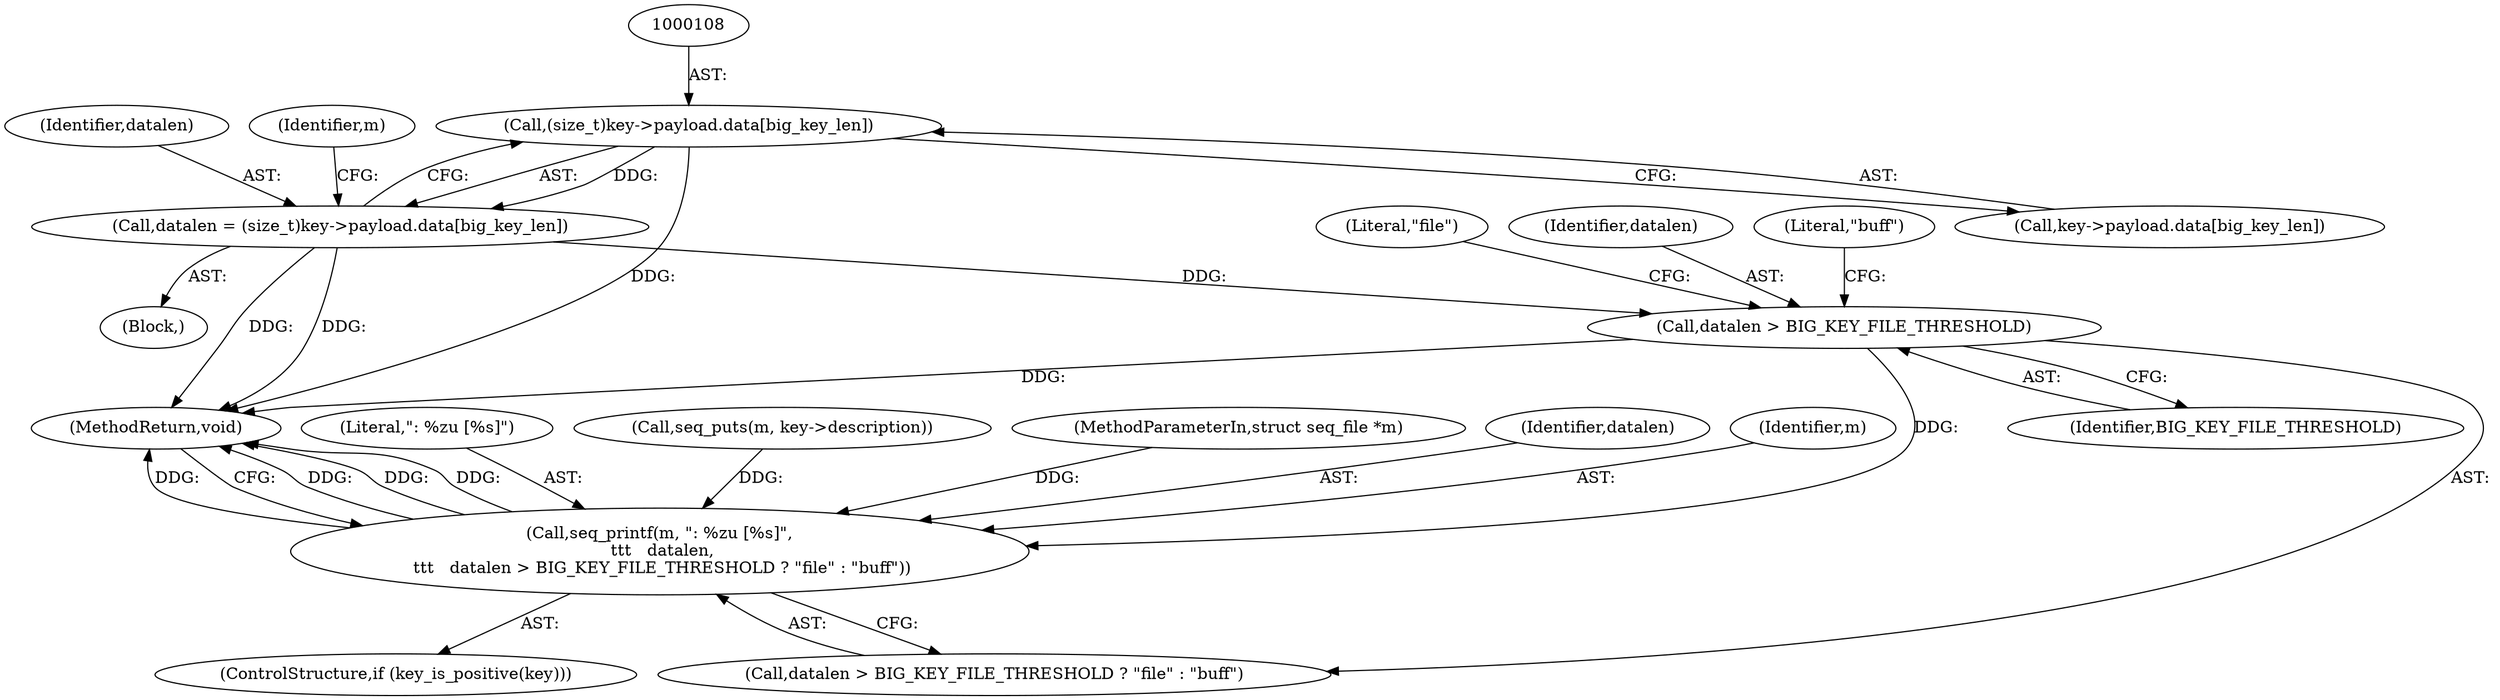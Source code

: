 digraph "0_linux_363b02dab09b3226f3bd1420dad9c72b79a42a76_0@array" {
"1000107" [label="(Call,(size_t)key->payload.data[big_key_len])"];
"1000105" [label="(Call,datalen = (size_t)key->payload.data[big_key_len])"];
"1000129" [label="(Call,datalen > BIG_KEY_FILE_THRESHOLD)"];
"1000124" [label="(Call,seq_printf(m, \": %zu [%s]\",\n \t\t\t   datalen,\n \t\t\t   datalen > BIG_KEY_FILE_THRESHOLD ? \"file\" : \"buff\"))"];
"1000121" [label="(ControlStructure,if (key_is_positive(key)))"];
"1000126" [label="(Literal,\": %zu [%s]\")"];
"1000124" [label="(Call,seq_printf(m, \": %zu [%s]\",\n \t\t\t   datalen,\n \t\t\t   datalen > BIG_KEY_FILE_THRESHOLD ? \"file\" : \"buff\"))"];
"1000107" [label="(Call,(size_t)key->payload.data[big_key_len])"];
"1000132" [label="(Literal,\"file\")"];
"1000106" [label="(Identifier,datalen)"];
"1000130" [label="(Identifier,datalen)"];
"1000103" [label="(Block,)"];
"1000105" [label="(Call,datalen = (size_t)key->payload.data[big_key_len])"];
"1000116" [label="(Call,seq_puts(m, key->description))"];
"1000129" [label="(Call,datalen > BIG_KEY_FILE_THRESHOLD)"];
"1000131" [label="(Identifier,BIG_KEY_FILE_THRESHOLD)"];
"1000102" [label="(MethodParameterIn,struct seq_file *m)"];
"1000133" [label="(Literal,\"buff\")"];
"1000117" [label="(Identifier,m)"];
"1000127" [label="(Identifier,datalen)"];
"1000109" [label="(Call,key->payload.data[big_key_len])"];
"1000125" [label="(Identifier,m)"];
"1000128" [label="(Call,datalen > BIG_KEY_FILE_THRESHOLD ? \"file\" : \"buff\")"];
"1000134" [label="(MethodReturn,void)"];
"1000107" -> "1000105"  [label="AST: "];
"1000107" -> "1000109"  [label="CFG: "];
"1000108" -> "1000107"  [label="AST: "];
"1000109" -> "1000107"  [label="AST: "];
"1000105" -> "1000107"  [label="CFG: "];
"1000107" -> "1000134"  [label="DDG: "];
"1000107" -> "1000105"  [label="DDG: "];
"1000105" -> "1000103"  [label="AST: "];
"1000106" -> "1000105"  [label="AST: "];
"1000117" -> "1000105"  [label="CFG: "];
"1000105" -> "1000134"  [label="DDG: "];
"1000105" -> "1000134"  [label="DDG: "];
"1000105" -> "1000129"  [label="DDG: "];
"1000129" -> "1000128"  [label="AST: "];
"1000129" -> "1000131"  [label="CFG: "];
"1000130" -> "1000129"  [label="AST: "];
"1000131" -> "1000129"  [label="AST: "];
"1000132" -> "1000129"  [label="CFG: "];
"1000133" -> "1000129"  [label="CFG: "];
"1000129" -> "1000134"  [label="DDG: "];
"1000129" -> "1000124"  [label="DDG: "];
"1000124" -> "1000121"  [label="AST: "];
"1000124" -> "1000128"  [label="CFG: "];
"1000125" -> "1000124"  [label="AST: "];
"1000126" -> "1000124"  [label="AST: "];
"1000127" -> "1000124"  [label="AST: "];
"1000128" -> "1000124"  [label="AST: "];
"1000134" -> "1000124"  [label="CFG: "];
"1000124" -> "1000134"  [label="DDG: "];
"1000124" -> "1000134"  [label="DDG: "];
"1000124" -> "1000134"  [label="DDG: "];
"1000124" -> "1000134"  [label="DDG: "];
"1000116" -> "1000124"  [label="DDG: "];
"1000102" -> "1000124"  [label="DDG: "];
}
